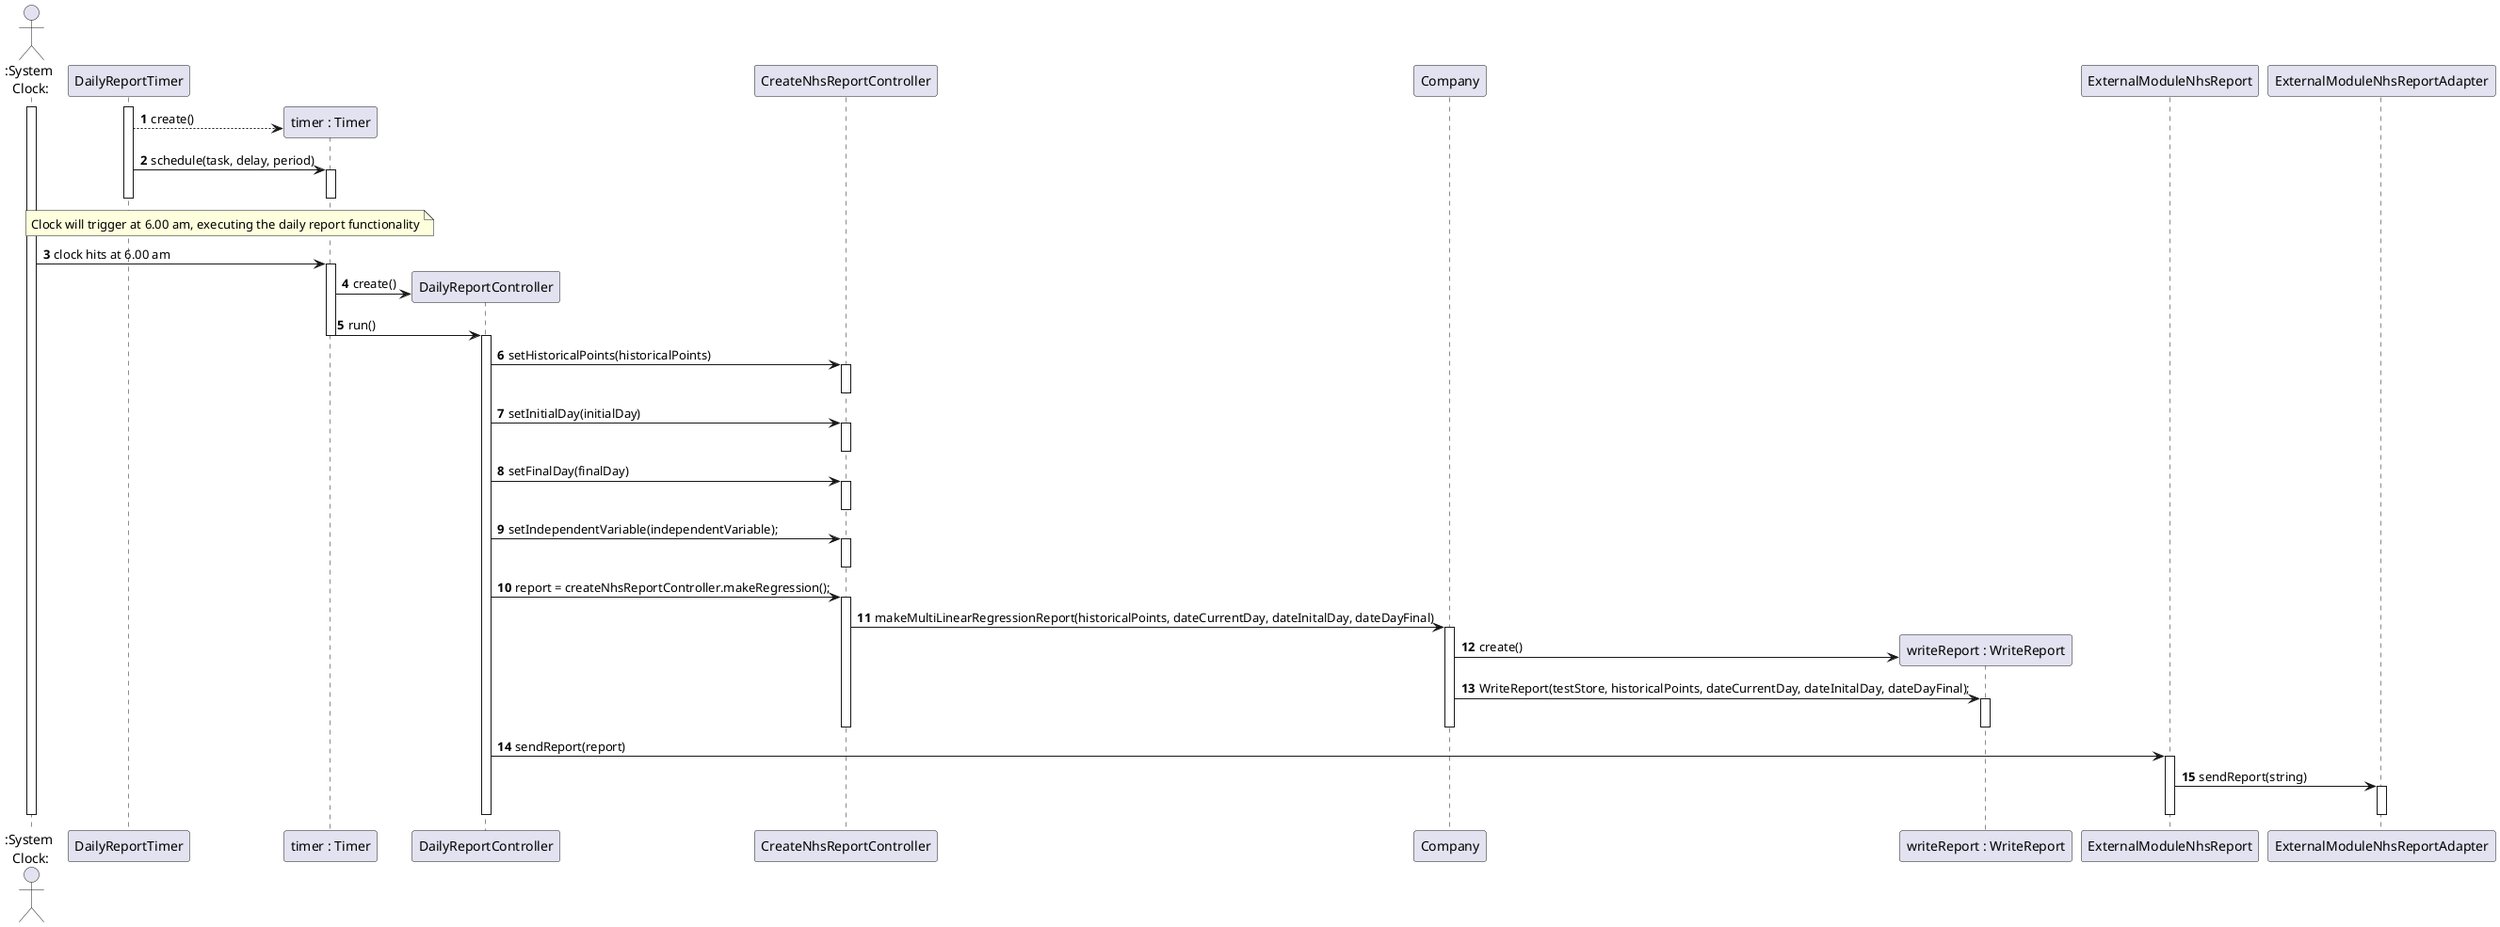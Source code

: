 @startuml

autonumber

actor ":System\n Clock:" as Clock
participant DailyReportTimer as drtimer
participant "timer : Timer" as timer
participant DailyReportController as controller
participant CreateNhsReportController as controller1
participant Company as company
participant "writeReport : WriteReport" as writereport
participant ExternalModuleNhsReport as interface
participant ExternalModuleNhsReportAdapter as adapter

activate Clock
activate drtimer
create timer
drtimer --> timer : create()
drtimer -> timer : schedule(task, delay, period)
activate timer
deactivate timer
deactivate drtimer

note over drtimer, timer : Clock will trigger at 6.00 am, executing the daily report functionality

Clock -> timer : clock hits at 6.00 am
activate timer
create controller
timer -> controller : create()
timer -> controller : run()
deactivate timer
activate controller

controller -> controller1 : setHistoricalPoints(historicalPoints)
activate controller1
deactivate controller1
controller -> controller1 : setInitialDay(initialDay)
activate controller1
deactivate controller1
controller -> controller1 : setFinalDay(finalDay)
activate controller1
deactivate controller1
controller -> controller1 : setIndependentVariable(independentVariable);
activate controller1
deactivate controller1
controller -> controller1 : report = createNhsReportController.makeRegression();
activate controller1
controller1 -> company : makeMultiLinearRegressionReport(historicalPoints, dateCurrentDay, dateInitalDay, dateDayFinal)
activate company
create writereport
company -> writereport : create()
company -> writereport : WriteReport(testStore, historicalPoints, dateCurrentDay, dateInitalDay, dateDayFinal);
activate writereport
deactivate writereport
deactivate company
deactivate controller1


controller -> interface : sendReport(report)
activate interface
interface -> adapter : sendReport(string)
activate adapter
deactivate interface
deactivate adapter
deactivate controller

deactivate Clock

@enduml
